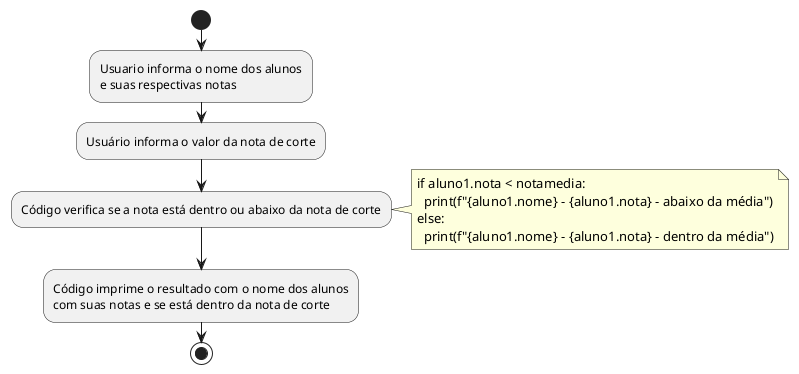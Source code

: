 @startuml exercício1
start
:Usuario informa o nome dos alunos
e suas respectivas notas;
:Usuário informa o valor da nota de corte;
:Código verifica se a nota está dentro ou abaixo da nota de corte;
note right
if aluno1.nota < notamedia:
  print(f"{aluno1.nome} - {aluno1.nota} - abaixo da média")
else:
  print(f"{aluno1.nome} - {aluno1.nota} - dentro da média")
end note
:Código imprime o resultado com o nome dos alunos
com suas notas e se está dentro da nota de corte;
stop
@enduml
